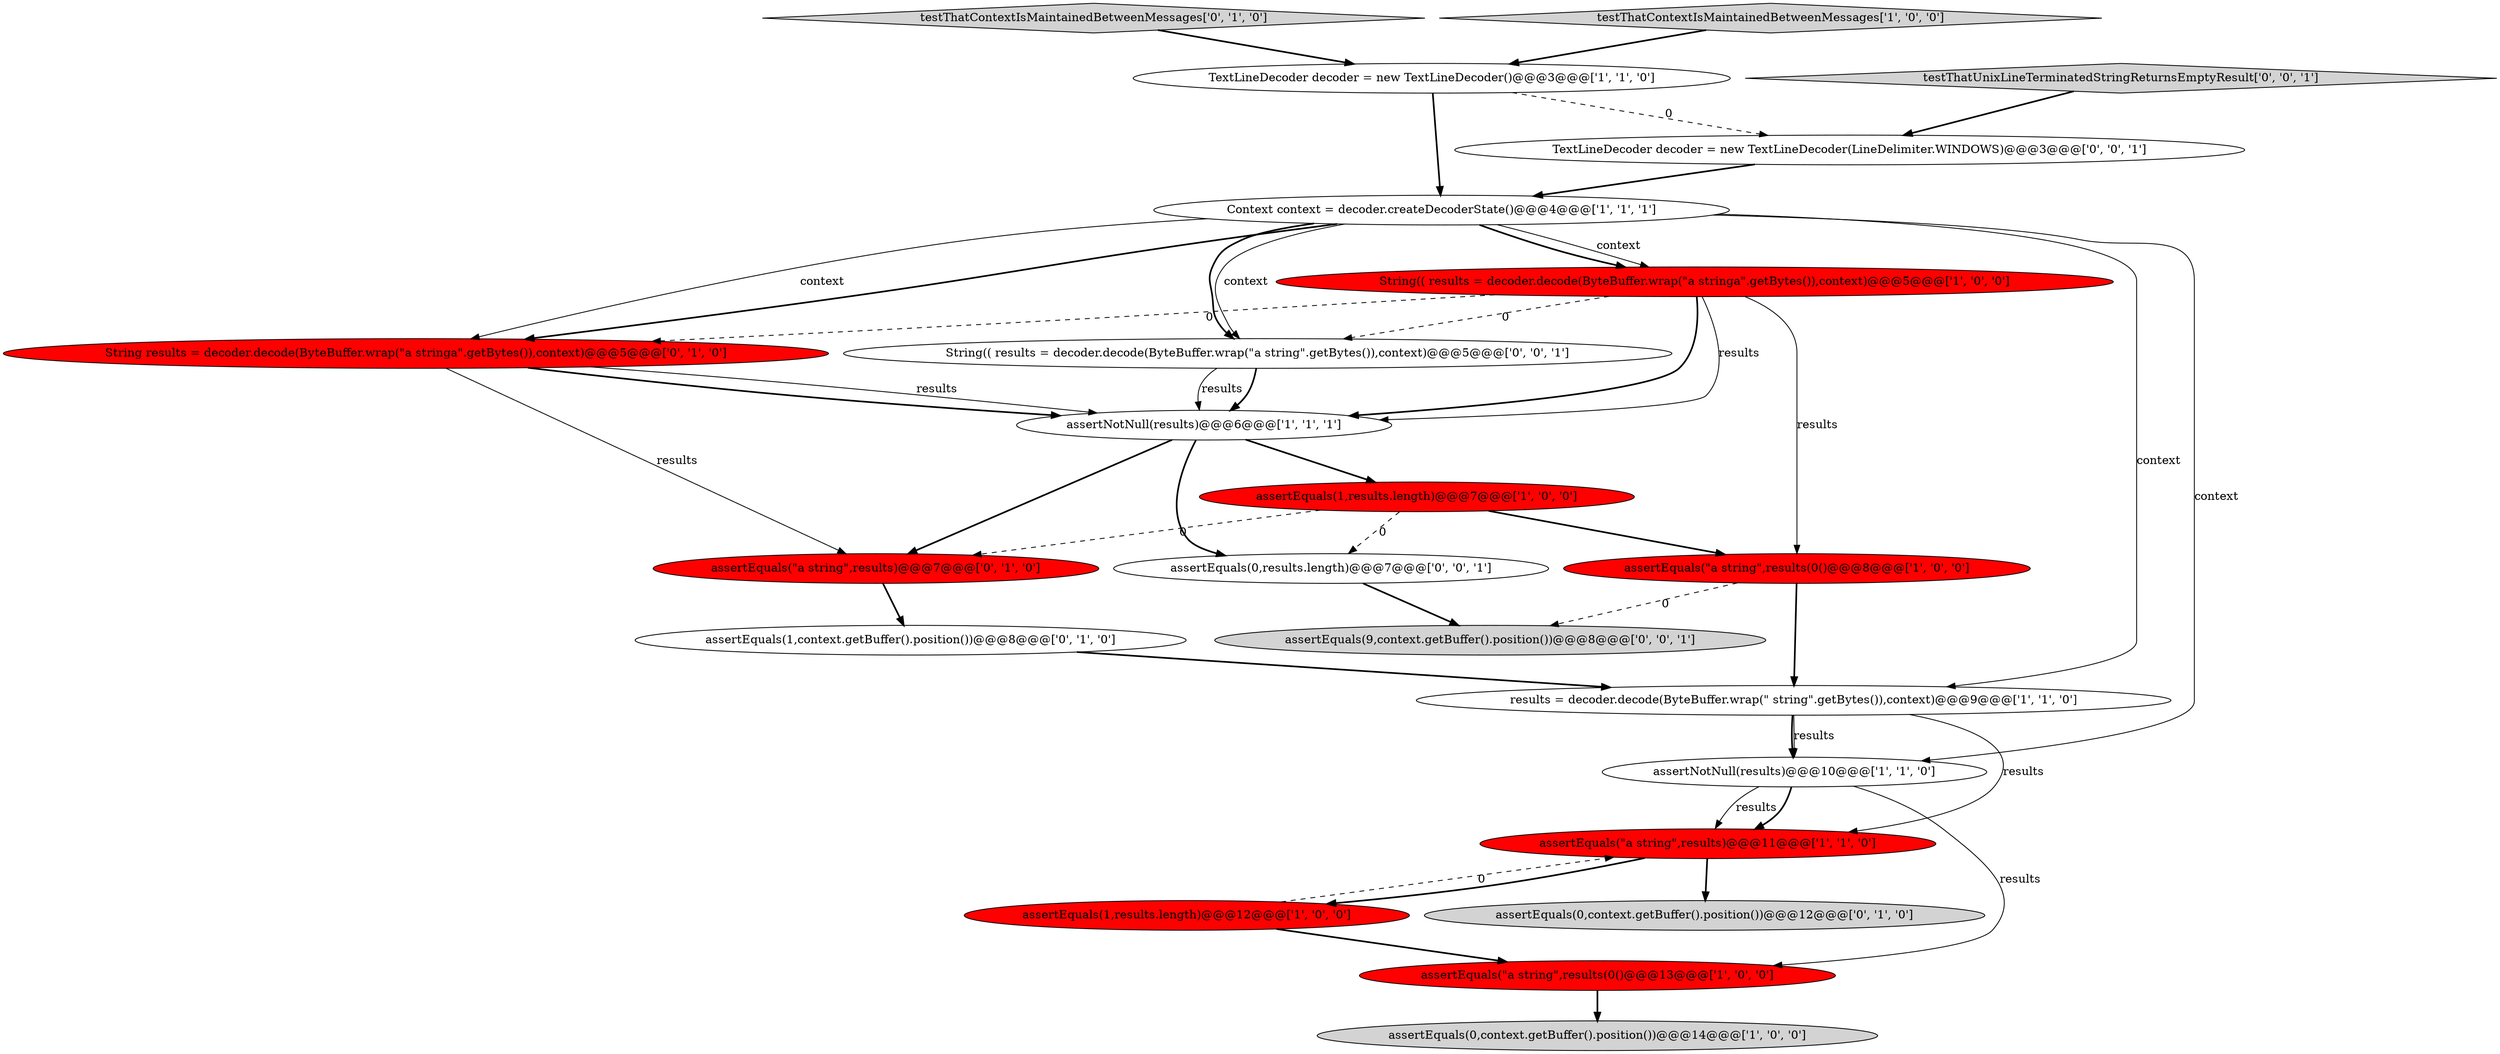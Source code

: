 digraph {
3 [style = filled, label = "String(( results = decoder.decode(ByteBuffer.wrap(\"a stringa\".getBytes()),context)@@@5@@@['1', '0', '0']", fillcolor = red, shape = ellipse image = "AAA1AAABBB1BBB"];
2 [style = filled, label = "assertEquals(\"a string\",results)@@@11@@@['1', '1', '0']", fillcolor = red, shape = ellipse image = "AAA1AAABBB1BBB"];
15 [style = filled, label = "testThatContextIsMaintainedBetweenMessages['0', '1', '0']", fillcolor = lightgray, shape = diamond image = "AAA0AAABBB2BBB"];
10 [style = filled, label = "Context context = decoder.createDecoderState()@@@4@@@['1', '1', '1']", fillcolor = white, shape = ellipse image = "AAA0AAABBB1BBB"];
18 [style = filled, label = "assertEquals(0,results.length)@@@7@@@['0', '0', '1']", fillcolor = white, shape = ellipse image = "AAA0AAABBB3BBB"];
22 [style = filled, label = "testThatUnixLineTerminatedStringReturnsEmptyResult['0', '0', '1']", fillcolor = lightgray, shape = diamond image = "AAA0AAABBB3BBB"];
21 [style = filled, label = "String(( results = decoder.decode(ByteBuffer.wrap(\"a string\".getBytes()),context)@@@5@@@['0', '0', '1']", fillcolor = white, shape = ellipse image = "AAA0AAABBB3BBB"];
1 [style = filled, label = "TextLineDecoder decoder = new TextLineDecoder()@@@3@@@['1', '1', '0']", fillcolor = white, shape = ellipse image = "AAA0AAABBB1BBB"];
16 [style = filled, label = "assertEquals(\"a string\",results)@@@7@@@['0', '1', '0']", fillcolor = red, shape = ellipse image = "AAA1AAABBB2BBB"];
6 [style = filled, label = "assertNotNull(results)@@@10@@@['1', '1', '0']", fillcolor = white, shape = ellipse image = "AAA0AAABBB1BBB"];
17 [style = filled, label = "assertEquals(1,context.getBuffer().position())@@@8@@@['0', '1', '0']", fillcolor = white, shape = ellipse image = "AAA0AAABBB2BBB"];
0 [style = filled, label = "assertNotNull(results)@@@6@@@['1', '1', '1']", fillcolor = white, shape = ellipse image = "AAA0AAABBB1BBB"];
11 [style = filled, label = "assertEquals(1,results.length)@@@12@@@['1', '0', '0']", fillcolor = red, shape = ellipse image = "AAA1AAABBB1BBB"];
9 [style = filled, label = "assertEquals(1,results.length)@@@7@@@['1', '0', '0']", fillcolor = red, shape = ellipse image = "AAA1AAABBB1BBB"];
5 [style = filled, label = "testThatContextIsMaintainedBetweenMessages['1', '0', '0']", fillcolor = lightgray, shape = diamond image = "AAA0AAABBB1BBB"];
12 [style = filled, label = "results = decoder.decode(ByteBuffer.wrap(\" string\".getBytes()),context)@@@9@@@['1', '1', '0']", fillcolor = white, shape = ellipse image = "AAA0AAABBB1BBB"];
7 [style = filled, label = "assertEquals(\"a string\",results(0()@@@8@@@['1', '0', '0']", fillcolor = red, shape = ellipse image = "AAA1AAABBB1BBB"];
20 [style = filled, label = "TextLineDecoder decoder = new TextLineDecoder(LineDelimiter.WINDOWS)@@@3@@@['0', '0', '1']", fillcolor = white, shape = ellipse image = "AAA0AAABBB3BBB"];
13 [style = filled, label = "String results = decoder.decode(ByteBuffer.wrap(\"a stringa\".getBytes()),context)@@@5@@@['0', '1', '0']", fillcolor = red, shape = ellipse image = "AAA1AAABBB2BBB"];
19 [style = filled, label = "assertEquals(9,context.getBuffer().position())@@@8@@@['0', '0', '1']", fillcolor = lightgray, shape = ellipse image = "AAA0AAABBB3BBB"];
8 [style = filled, label = "assertEquals(\"a string\",results(0()@@@13@@@['1', '0', '0']", fillcolor = red, shape = ellipse image = "AAA1AAABBB1BBB"];
4 [style = filled, label = "assertEquals(0,context.getBuffer().position())@@@14@@@['1', '0', '0']", fillcolor = lightgray, shape = ellipse image = "AAA0AAABBB1BBB"];
14 [style = filled, label = "assertEquals(0,context.getBuffer().position())@@@12@@@['0', '1', '0']", fillcolor = lightgray, shape = ellipse image = "AAA0AAABBB2BBB"];
0->16 [style = bold, label=""];
0->9 [style = bold, label=""];
9->16 [style = dashed, label="0"];
10->21 [style = solid, label="context"];
21->0 [style = bold, label=""];
3->21 [style = dashed, label="0"];
7->12 [style = bold, label=""];
9->18 [style = dashed, label="0"];
10->12 [style = solid, label="context"];
18->19 [style = bold, label=""];
3->7 [style = solid, label="results"];
10->3 [style = bold, label=""];
6->2 [style = solid, label="results"];
6->8 [style = solid, label="results"];
11->2 [style = dashed, label="0"];
13->16 [style = solid, label="results"];
10->21 [style = bold, label=""];
16->17 [style = bold, label=""];
12->2 [style = solid, label="results"];
10->6 [style = solid, label="context"];
9->7 [style = bold, label=""];
3->13 [style = dashed, label="0"];
12->6 [style = bold, label=""];
3->0 [style = solid, label="results"];
3->0 [style = bold, label=""];
10->13 [style = solid, label="context"];
20->10 [style = bold, label=""];
6->2 [style = bold, label=""];
1->20 [style = dashed, label="0"];
5->1 [style = bold, label=""];
17->12 [style = bold, label=""];
10->13 [style = bold, label=""];
22->20 [style = bold, label=""];
21->0 [style = solid, label="results"];
7->19 [style = dashed, label="0"];
13->0 [style = solid, label="results"];
2->14 [style = bold, label=""];
11->8 [style = bold, label=""];
0->18 [style = bold, label=""];
12->6 [style = solid, label="results"];
8->4 [style = bold, label=""];
1->10 [style = bold, label=""];
2->11 [style = bold, label=""];
13->0 [style = bold, label=""];
10->3 [style = solid, label="context"];
15->1 [style = bold, label=""];
}

